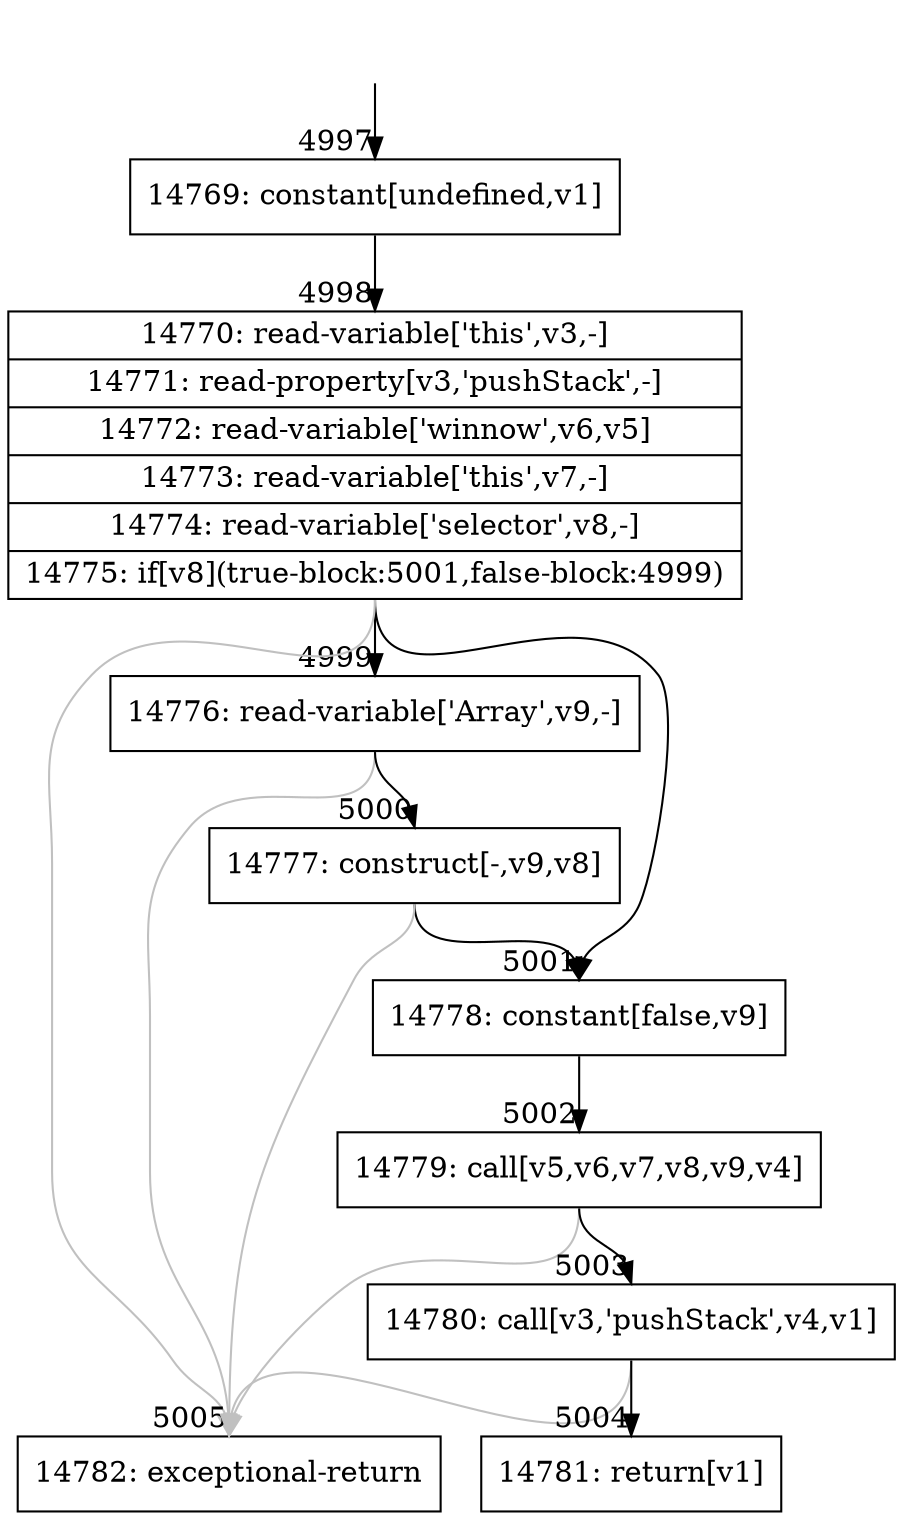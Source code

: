 digraph {
rankdir="TD"
BB_entry318[shape=none,label=""];
BB_entry318 -> BB4997 [tailport=s, headport=n, headlabel="    4997"]
BB4997 [shape=record label="{14769: constant[undefined,v1]}" ] 
BB4997 -> BB4998 [tailport=s, headport=n, headlabel="      4998"]
BB4998 [shape=record label="{14770: read-variable['this',v3,-]|14771: read-property[v3,'pushStack',-]|14772: read-variable['winnow',v6,v5]|14773: read-variable['this',v7,-]|14774: read-variable['selector',v8,-]|14775: if[v8](true-block:5001,false-block:4999)}" ] 
BB4998 -> BB5001 [tailport=s, headport=n, headlabel="      5001"]
BB4998 -> BB4999 [tailport=s, headport=n, headlabel="      4999"]
BB4998 -> BB5005 [tailport=s, headport=n, color=gray, headlabel="      5005"]
BB4999 [shape=record label="{14776: read-variable['Array',v9,-]}" ] 
BB4999 -> BB5000 [tailport=s, headport=n, headlabel="      5000"]
BB4999 -> BB5005 [tailport=s, headport=n, color=gray]
BB5000 [shape=record label="{14777: construct[-,v9,v8]}" ] 
BB5000 -> BB5001 [tailport=s, headport=n]
BB5000 -> BB5005 [tailport=s, headport=n, color=gray]
BB5001 [shape=record label="{14778: constant[false,v9]}" ] 
BB5001 -> BB5002 [tailport=s, headport=n, headlabel="      5002"]
BB5002 [shape=record label="{14779: call[v5,v6,v7,v8,v9,v4]}" ] 
BB5002 -> BB5003 [tailport=s, headport=n, headlabel="      5003"]
BB5002 -> BB5005 [tailport=s, headport=n, color=gray]
BB5003 [shape=record label="{14780: call[v3,'pushStack',v4,v1]}" ] 
BB5003 -> BB5004 [tailport=s, headport=n, headlabel="      5004"]
BB5003 -> BB5005 [tailport=s, headport=n, color=gray]
BB5004 [shape=record label="{14781: return[v1]}" ] 
BB5005 [shape=record label="{14782: exceptional-return}" ] 
}
